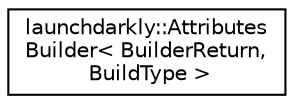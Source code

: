 digraph "Graphical Class Hierarchy"
{
 // LATEX_PDF_SIZE
  edge [fontname="Helvetica",fontsize="10",labelfontname="Helvetica",labelfontsize="10"];
  node [fontname="Helvetica",fontsize="10",shape=record];
  rankdir="LR";
  Node0 [label="launchdarkly::Attributes\lBuilder\< BuilderReturn,\l BuildType \>",height=0.2,width=0.4,color="black", fillcolor="white", style="filled",URL="$classlaunchdarkly_1_1AttributesBuilder.html",tooltip=" "];
}
